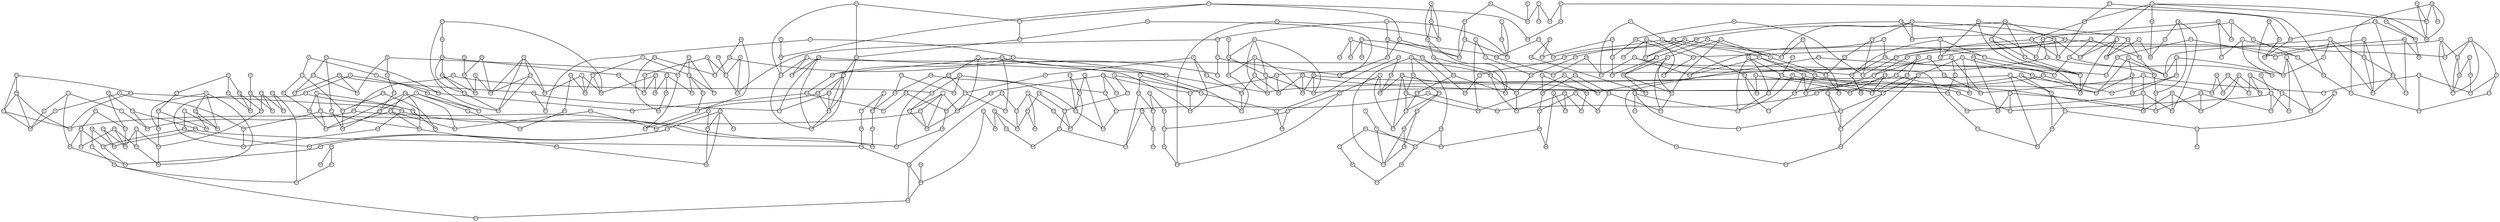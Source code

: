 graph G { 
 size = "100,100"; 
node [shape=circle, fixedsize=true, fontsize=5, height=.15];
0[ pos = "5.5,1.7" ]
1[ pos = "0.6,3.5" ]
2[ pos = "3.3,0.6" ]
3[ pos = "8.1,5.1" ]
4[ pos = "7.4,6.2" ]
5[ pos = "6.1,3" ]
6[ pos = "1.6,0.3" ]
7[ pos = "2,6.4" ]
8[ pos = "9.8,8.6" ]
9[ pos = "5.2,5.1" ]
10[ pos = "0.7,8.3" ]
11[ pos = "0.4,3.4" ]
12[ pos = "4.3,7.4" ]
13[ pos = "6.7,1.8" ]
14[ pos = "6.7,6.2" ]
15[ pos = "4.9,7.4" ]
16[ pos = "3.1,5.5" ]
17[ pos = "0.9,6.4" ]
18[ pos = "1.3,4.2" ]
19[ pos = "6.7,8.7" ]
20[ pos = "0.4,2.9" ]
21[ pos = "6.9,7.2" ]
22[ pos = "8.4,9" ]
23[ pos = "3.6,3.5" ]
24[ pos = "2.8,8.9" ]
25[ pos = "8.6,3.5" ]
26[ pos = "2.4,9" ]
27[ pos = "6.9,1.9" ]
28[ pos = "6.4,8.9" ]
29[ pos = "8.9,8.3" ]
30[ pos = "5.1,3.8" ]
31[ pos = "5.7,3.4" ]
32[ pos = "4.5,1.8" ]
33[ pos = "5.1,5.8" ]
34[ pos = "6,1.8" ]
35[ pos = "9.8,6.5" ]
36[ pos = "9.9,6.7" ]
37[ pos = "3.7,8.4" ]
38[ pos = "0.9,2.6" ]
39[ pos = "7.1,3.7" ]
40[ pos = "6.7,5.7" ]
41[ pos = "2.4,4.3" ]
42[ pos = "4.7,9.4" ]
43[ pos = "1.4,6.3" ]
44[ pos = "8.3,0.3" ]
45[ pos = "4.7,8.6" ]
46[ pos = "4.2,0.4" ]
47[ pos = "2,3.9" ]
48[ pos = "2.3,7.1" ]
49[ pos = "5,3.5" ]
50[ pos = "4.2,4.8" ]
51[ pos = "0,4.1" ]
52[ pos = "6.7,9" ]
53[ pos = "7.7,2.9" ]
54[ pos = "6.8,4.8" ]
55[ pos = "6.6,8.7" ]
56[ pos = "0.5,9.1" ]
57[ pos = "3,0.4" ]
58[ pos = "3.7,4.4" ]
59[ pos = "6.8,7.2" ]
60[ pos = "9.9,6.7" ]
61[ pos = "1,4.1" ]
62[ pos = "2.3,8.2" ]
63[ pos = "3.3,9.8" ]
64[ pos = "0.6,8.3" ]
65[ pos = "3.4,4.8" ]
66[ pos = "3.1,8.6" ]
67[ pos = "8.9,5" ]
68[ pos = "2.8,1.9" ]
69[ pos = "7.9,9.6" ]
70[ pos = "1.9,4.6" ]
71[ pos = "8.3,7.7" ]
72[ pos = "8.9,6.5" ]
73[ pos = "8.1,7.8" ]
74[ pos = "0.9,0.1" ]
75[ pos = "5,0.9" ]
76[ pos = "2,1.2" ]
77[ pos = "0.2,4.4" ]
78[ pos = "9.4,8.7" ]
79[ pos = "4.2,0" ]
80[ pos = "7,2.8" ]
81[ pos = "4.8,5.3" ]
82[ pos = "1.5,9" ]
83[ pos = "0.4,4.3" ]
84[ pos = "6.1,8.3" ]
85[ pos = "4,8" ]
86[ pos = "8.1,7.5" ]
87[ pos = "5.7,2.2" ]
88[ pos = "4.1,9.1" ]
89[ pos = "0,0.2" ]
90[ pos = "9.2,0.2" ]
91[ pos = "6.3,6.5" ]
92[ pos = "6.6,1.8" ]
93[ pos = "0.9,6.1" ]
94[ pos = "0.5,0.3" ]
95[ pos = "1.3,7.6" ]
96[ pos = "3.2,6.2" ]
97[ pos = "2.9,4.7" ]
98[ pos = "0.4,8.5" ]
99[ pos = "9,6.5" ]
100[ pos = "2.1,8.2" ]
101[ pos = "9.7,5.4" ]
102[ pos = "1,0.7" ]
103[ pos = "2.9,5.1" ]
104[ pos = "9.8,2.9" ]
105[ pos = "0.5,4.2" ]
106[ pos = "8.4,6.9" ]
107[ pos = "0.7,5" ]
108[ pos = "8.7,1.6" ]
109[ pos = "6.3,4.4" ]
110[ pos = "7.2,7.7" ]
111[ pos = "7.2,0.4" ]
112[ pos = "9.1,0.2" ]
113[ pos = "5.1,4.7" ]
114[ pos = "3.9,9.3" ]
115[ pos = "6.4,6" ]
116[ pos = "2.8,6.1" ]
117[ pos = "1.5,3.8" ]
118[ pos = "6.8,4.4" ]
119[ pos = "8.9,1.8" ]
120[ pos = "2.5,4.6" ]
121[ pos = "6.1,6.1" ]
122[ pos = "1.5,6.8" ]
123[ pos = "6.4,5.4" ]
124[ pos = "3.7,7.9" ]
125[ pos = "5.1,0.9" ]
126[ pos = "0.8,2.3" ]
127[ pos = "1.3,9.9" ]
128[ pos = "7.7,1.6" ]
129[ pos = "9.8,1.7" ]
130[ pos = "6.1,6.2" ]
131[ pos = "7.7,8.9" ]
132[ pos = "7.6,4.4" ]
133[ pos = "2.7,9.6" ]
134[ pos = "4,6.8" ]
135[ pos = "1.5,1.8" ]
136[ pos = "1.5,7.6" ]
137[ pos = "3.1,8.2" ]
138[ pos = "9.6,4.7" ]
139[ pos = "8.9,3.3" ]
140[ pos = "2.7,4" ]
141[ pos = "9.4,3.5" ]
142[ pos = "6.3,5.9" ]
143[ pos = "8.7,4.1" ]
144[ pos = "7.5,3.7" ]
145[ pos = "5.8,8.9" ]
146[ pos = "0,8.7" ]
147[ pos = "7.8,2.8" ]
148[ pos = "8.4,5.8" ]
149[ pos = "2.4,7.6" ]
150[ pos = "7.8,3.9" ]
151[ pos = "4.6,4.5" ]
152[ pos = "6.7,7.8" ]
153[ pos = "2.8,1.6" ]
154[ pos = "7.7,1.7" ]
155[ pos = "0.1,5.6" ]
156[ pos = "0.9,9.6" ]
157[ pos = "4.4,7.2" ]
158[ pos = "0.7,3.1" ]
159[ pos = "6.5,8.3" ]
160[ pos = "2,7.5" ]
161[ pos = "2.4,2" ]
162[ pos = "6.3,0.2" ]
163[ pos = "0,9.9" ]
164[ pos = "1.2,2.5" ]
165[ pos = "7.5,9.1" ]
166[ pos = "1.6,7.4" ]
167[ pos = "3.6,3.6" ]
168[ pos = "5.2,1.6" ]
169[ pos = "5.2,8.1" ]
170[ pos = "8.5,5.3" ]
171[ pos = "3.8,9.4" ]
172[ pos = "0.1,8.2" ]
173[ pos = "1.9,0.9" ]
174[ pos = "6.5,8.4" ]
175[ pos = "4.4,8.5" ]
176[ pos = "6,6.8" ]
177[ pos = "5.8,7.5" ]
178[ pos = "2.2,5.8" ]
179[ pos = "7.4,3.5" ]
180[ pos = "8.3,0.1" ]
181[ pos = "2.6,5.2" ]
182[ pos = "7.5,1.4" ]
183[ pos = "8.8,7.9" ]
184[ pos = "3.1,9.2" ]
185[ pos = "1.3,1.6" ]
186[ pos = "4.5,5.1" ]
187[ pos = "6.3,9.9" ]
188[ pos = "3.3,8.2" ]
189[ pos = "0.8,5" ]
190[ pos = "6.6,0.4" ]
191[ pos = "3.5,7.8" ]
192[ pos = "7.2,9.3" ]
193[ pos = "0.5,9.4" ]
194[ pos = "5.2,3.1" ]
195[ pos = "8.1,8.7" ]
196[ pos = "3.3,5.9" ]
197[ pos = "9.1,6" ]
198[ pos = "7.4,7.9" ]
199[ pos = "9.2,0.5" ]
200[ pos = "7.1,0.5" ]
201[ pos = "7.3,6.9" ]
202[ pos = "0.8,3.6" ]
203[ pos = "2,9.3" ]
204[ pos = "1.8,2.8" ]
205[ pos = "4.3,3.7" ]
206[ pos = "3.2,7.8" ]
207[ pos = "6.7,5.6" ]
208[ pos = "2.4,7.3" ]
209[ pos = "0.2,7.6" ]
210[ pos = "0.4,8.4" ]
211[ pos = "1.5,8.9" ]
212[ pos = "4.3,0.7" ]
213[ pos = "0.2,6.9" ]
214[ pos = "3.8,4.6" ]
215[ pos = "2.6,6.2" ]
216[ pos = "0.3,0" ]
217[ pos = "8.3,1.1" ]
218[ pos = "8.8,0.3" ]
219[ pos = "0.4,5.9" ]
220[ pos = "8.3,4.7" ]
221[ pos = "4.8,6.7" ]
222[ pos = "7.7,1.5" ]
223[ pos = "2.3,0.1" ]
224[ pos = "4,7.7" ]
225[ pos = "2.9,9.7" ]
226[ pos = "6.1,9.7" ]
227[ pos = "8.6,5.7" ]
228[ pos = "0.4,4" ]
229[ pos = "2.6,9.4" ]
230[ pos = "8.6,0.5" ]
231[ pos = "5.6,8.9" ]
232[ pos = "0.5,9.1" ]
233[ pos = "0,4.5" ]
234[ pos = "9.4,5.6" ]
235[ pos = "0.4,7.7" ]
236[ pos = "5.5,5.2" ]
237[ pos = "4.4,8.5" ]
238[ pos = "2,1.9" ]
239[ pos = "8.6,6" ]
240[ pos = "9.7,6.8" ]
241[ pos = "0.9,1" ]
242[ pos = "6.5,9.6" ]
243[ pos = "1.9,2.1" ]
244[ pos = "3.6,9.8" ]
245[ pos = "1.5,7.5" ]
246[ pos = "0.3,2.4" ]
247[ pos = "6.4,6" ]
248[ pos = "1.5,1.7" ]
249[ pos = "0.5,1" ]
250[ pos = "7.3,1" ]
251[ pos = "3.9,8.1" ]
252[ pos = "1.4,3.6" ]
253[ pos = "6.6,8.6" ]
254[ pos = "5.5,0.4" ]
255[ pos = "9.9,0.4" ]
256[ pos = "7.2,0.8" ]
257[ pos = "1.5,3.7" ]
258[ pos = "0.4,3.4" ]
259[ pos = "1,9.3" ]
260[ pos = "3.2,2.6" ]
261[ pos = "2,3.5" ]
262[ pos = "0.2,8.4" ]
263[ pos = "4.7,1.7" ]
264[ pos = "5.3,5.3" ]
265[ pos = "7.9,7.9" ]
266[ pos = "1.5,1.9" ]
267[ pos = "6,2.9" ]
268[ pos = "5.5,7.8" ]
269[ pos = "1.6,6.2" ]
270[ pos = "8.2,1.5" ]
271[ pos = "6.7,5.5" ]
272[ pos = "2.3,3.4" ]
273[ pos = "4.4,8" ]
274[ pos = "6.8,0.7" ]
275[ pos = "2.5,5.3" ]
276[ pos = "8.5,4.5" ]
277[ pos = "4,8.7" ]
278[ pos = "8.1,8.8" ]
279[ pos = "0.4,3.5" ]
280[ pos = "4.1,3.6" ]
281[ pos = "1.4,5.6" ]
282[ pos = "5.5,2.6" ]
283[ pos = "3.7,6.2" ]
284[ pos = "0.4,0.5" ]
285[ pos = "7.6,8.6" ]
286[ pos = "2,4.3" ]
287[ pos = "9.3,9.6" ]
288[ pos = "7.7,9" ]
289[ pos = "2.8,9.8" ]
290[ pos = "9.7,0.5" ]
291[ pos = "0.3,8.2" ]
292[ pos = "0.2,4.3" ]
293[ pos = "6.9,8.3" ]
294[ pos = "8.3,2.5" ]
295[ pos = "7,2.4" ]
296[ pos = "6.1,3.6" ]
297[ pos = "3.2,6.8" ]
298[ pos = "6.2,2.2" ]
299[ pos = "8.2,1.8" ]
300[ pos = "2.7,5.9" ]
301[ pos = "5.7,0" ]
302[ pos = "0.2,0.2" ]
303[ pos = "9.6,3.2" ]
304[ pos = "9.2,7.6" ]
305[ pos = "3,4.1" ]
306[ pos = "3.3,8.5" ]
307[ pos = "7.5,3.5" ]
308[ pos = "2.8,9.6" ]
309[ pos = "7,1.2" ]
310[ pos = "2.2,4.1" ]
311[ pos = "8.8,3.5" ]
312[ pos = "2.9,7.3" ]
313[ pos = "5.6,4.4" ]
314[ pos = "9.5,3.8" ]
315[ pos = "6.2,2.2" ]
316[ pos = "9.7,7.1" ]
317[ pos = "2.2,5.2" ]
318[ pos = "7.4,7" ]
319[ pos = "3.6,1.8" ]
320[ pos = "9.8,6.6" ]
321[ pos = "1.2,3.1" ]
322[ pos = "0.3,8.7" ]
323[ pos = "6.6,3.1" ]
324[ pos = "8.4,3.7" ]
325[ pos = "9.5,5.8" ]
326[ pos = "3,8.4" ]
327[ pos = "4.5,5.9" ]
328[ pos = "0.9,0.1" ]
329[ pos = "5.5,0.4" ]
330[ pos = "9.2,1.8" ]
331[ pos = "7.8,4.1" ]
332[ pos = "4.1,5.3" ]
333[ pos = "9.3,1.5" ]
334[ pos = "2.3,2.9" ]
335[ pos = "8.6,7.4" ]
336[ pos = "4.7,9.8" ]
337[ pos = "0.5,5" ]
338[ pos = "8.5,2.4" ]
339[ pos = "3.4,2.1" ]
340[ pos = "1.3,2.9" ]
341[ pos = "7.9,9.5" ]
342[ pos = "6.5,7.7" ]
343[ pos = "5.4,2.6" ]
344[ pos = "3,6.2" ]
345[ pos = "3,2.2" ]
346[ pos = "3.2,6.1" ]
347[ pos = "6.4,7.3" ]
348[ pos = "1.4,0.9" ]
349[ pos = "8.9,8.9" ]
350[ pos = "9.1,2.7" ]
351[ pos = "6.3,9" ]
352[ pos = "2.5,2.1" ]
353[ pos = "9.3,1" ]
354[ pos = "4.5,2.7" ]
355[ pos = "3.2,1" ]
356[ pos = "0.8,6.3" ]
357[ pos = "0.5,2.6" ]
358[ pos = "4,1.1" ]
359[ pos = "5.2,2.3" ]
360[ pos = "7.3,3.5" ]
361[ pos = "4.5,0.5" ]
362[ pos = "9.6,6.1" ]
363[ pos = "7.9,1" ]
364[ pos = "7.1,2" ]
365[ pos = "9.9,1.4" ]
366[ pos = "4.7,1.5" ]
367[ pos = "0.4,7.2" ]
368[ pos = "3.6,9.7" ]
369[ pos = "3.4,3.3" ]
370[ pos = "2.4,1.8" ]
371[ pos = "4.3,8.5" ]
372[ pos = "3.4,4.8" ]
373[ pos = "1.1,2.6" ]
374[ pos = "5.9,6.3" ]
375[ pos = "4.9,3.3" ]
376[ pos = "9.8,9.5" ]
377[ pos = "9,4.6" ]
378[ pos = "5.6,6.9" ]
379[ pos = "5.6,7.9" ]
380[ pos = "8.9,0.8" ]
381[ pos = "9.3,8.8" ]
382[ pos = "7.5,9.8" ]
383[ pos = "6,6.3" ]
384[ pos = "4.7,4.7" ]
385[ pos = "9.6,7.2" ]
386[ pos = "6.5,9.1" ]
387[ pos = "0.9,9.9" ]
388[ pos = "3.9,2" ]
389[ pos = "2.6,5" ]
390[ pos = "8.3,7.5" ]
391[ pos = "3.5,3.4" ]
392[ pos = "2.2,2.6" ]
393[ pos = "8,7.9" ]
394[ pos = "4.7,8.9" ]
395[ pos = "1,3.7" ]
396[ pos = "4.9,0.4" ]
397[ pos = "2.5,2.4" ]
398[ pos = "5.4,3.8" ]
399[ pos = "8.7,0.1" ]
400[ pos = "8.5,8.3" ]
401[ pos = "2.5,0.2" ]
402[ pos = "2.6,3.4" ]
403[ pos = "0.2,6.5" ]
404[ pos = "5.4,8" ]
405[ pos = "6.7,9" ]
406[ pos = "0.7,5.5" ]
407[ pos = "7.6,3" ]
408[ pos = "3.3,0.8" ]
409[ pos = "6.1,8" ]
410[ pos = "9.7,7.1" ]
411[ pos = "6.9,4.6" ]
412[ pos = "2.7,4.7" ]
413[ pos = "7,8.1" ]
414[ pos = "8.5,0.9" ]
415[ pos = "3.5,2.2" ]
416[ pos = "9.2,1.2" ]
417[ pos = "2.4,7" ]
418[ pos = "4.7,7.8" ]
419[ pos = "3.5,5.3" ]
420[ pos = "1,5.5" ]
421[ pos = "9.5,1.8" ]
422[ pos = "1,7.1" ]
423[ pos = "4.8,4.3" ]
424[ pos = "8,0.9" ]
425[ pos = "7.5,2.9" ]
426[ pos = "3.2,4.5" ]
427[ pos = "2.8,6" ]
428[ pos = "9.2,5" ]
429[ pos = "9.3,7.7" ]
430[ pos = "6,2.8" ]
431[ pos = "5.1,0.4" ]
432[ pos = "4.1,2.7" ]
433[ pos = "7.5,4" ]
434[ pos = "0.6,6.2" ]
435[ pos = "9.3,1.6" ]
436[ pos = "1.7,8.9" ]
437[ pos = "3.4,7.9" ]
438[ pos = "1.2,3.4" ]
439[ pos = "7.4,4.4" ]
440[ pos = "4.3,5" ]
441[ pos = "7.4,7.6" ]
442[ pos = "9.5,0.2" ]
443[ pos = "8.8,3.9" ]
444[ pos = "0.4,8.1" ]
445[ pos = "1.6,6.4" ]
446[ pos = "6.2,1.9" ]
447[ pos = "6.9,5.5" ]
448[ pos = "4.6,4.4" ]
449[ pos = "9.5,0.4" ]
450[ pos = "0.6,4" ]
451[ pos = "2.1,7.6" ]
452[ pos = "8.1,0.7" ]
453[ pos = "0.7,9.4" ]
454[ pos = "4.2,8.2" ]
455[ pos = "9,3.7" ]
456[ pos = "8.4,1.6" ]
457[ pos = "6.5,3.1" ]
458[ pos = "7,0.5" ]
459[ pos = "7,7.5" ]
460[ pos = "8.7,3.8" ]
461[ pos = "3.9,0.1" ]
462[ pos = "5.7,0.8" ]
463[ pos = "5.6,0.3" ]
464[ pos = "0.4,0.3" ]
465[ pos = "0.8,6.3" ]
466[ pos = "9.5,8.1" ]
467[ pos = "3.9,7.7" ]
468[ pos = "4,4.6" ]
469[ pos = "2.3,3.4" ]
470[ pos = "8,1.3" ]
471[ pos = "7.2,6.4" ]
472[ pos = "3,8.9" ]
473[ pos = "9.5,5.2" ]
474[ pos = "9.5,6.5" ]
475[ pos = "2.7,3.4" ]
476[ pos = "5.5,6.7" ]
477[ pos = "3.5,1.2" ]
478[ pos = "2.7,4.3" ]
479[ pos = "6.8,8.4" ]
480[ pos = "4.6,2.8" ]
481[ pos = "4.7,9.3" ]
482[ pos = "0.9,8.6" ]
483[ pos = "7,4.9" ]
484[ pos = "8.4,9.3" ]
485[ pos = "8.4,6.5" ]
486[ pos = "5.9,0.8" ]
487[ pos = "8.1,4.1" ]
488[ pos = "9.7,2.9" ]
489[ pos = "9.3,4.4" ]
490[ pos = "4.6,7.3" ]
491[ pos = "7.8,0.2" ]
492[ pos = "4,6.5" ]
493[ pos = "1.4,1.9" ]
494[ pos = "6,3.4" ]
495[ pos = "0.3,5.8" ]
496[ pos = "6.2,0.2" ]
497[ pos = "5.2,7.1" ]
498[ pos = "4,2.2" ]
499[ pos = "7.3,2.5" ]
500[ pos = "6.8,0.9" ]
501[ pos = "4.2,2.7" ]
502[ pos = "1.7,7.5" ]
503[ pos = "2,6.6" ]
504[ pos = "0.4,1.3" ]
505[ pos = "6.3,0.3" ]
506[ pos = "8.6,9.3" ]
507[ pos = "0.5,7.8" ]
508[ pos = "5.9,7.1" ]
509[ pos = "5,1.9" ]
510[ pos = "0.6,0.5" ]
511[ pos = "7.8,6.8" ]
512[ pos = "0.8,8.2" ]
513[ pos = "9.2,4.8" ]
514[ pos = "0.4,6.5" ]
515[ pos = "2.5,7.2" ]
516[ pos = "2.6,6.7" ]
517[ pos = "5.1,9.5" ]
518[ pos = "9.5,7.1" ]
519[ pos = "6.1,9.9" ]
520[ pos = "3.7,7.6" ]
521[ pos = "0.2,7.5" ]
522[ pos = "7,5.9" ]
523[ pos = "0.6,2.9" ]
524[ pos = "3.1,5.6" ]
525[ pos = "0,8.9" ]
526[ pos = "6.1,3" ]
527[ pos = "5.7,6.9" ]
528[ pos = "1.2,4.9" ]
529[ pos = "7,6.9" ]
530[ pos = "6.6,9.5" ]
531[ pos = "4.1,4.4" ]
532[ pos = "6.3,4.5" ]
533[ pos = "3.9,1" ]
534[ pos = "6.8,0.1" ]
535[ pos = "0.9,0.5" ]
536[ pos = "7.7,6.4" ]
537[ pos = "3.3,9.9" ]
538[ pos = "2.3,3.9" ]
539[ pos = "2.8,0.6" ]
540[ pos = "9.5,8.1" ]
541[ pos = "9.5,0.8" ]
542[ pos = "6.3,0.5" ]
543[ pos = "3,7.6" ]
544[ pos = "0.6,0" ]
545[ pos = "9.7,2.5" ]
546[ pos = "9.5,9" ]
547[ pos = "6.9,1" ]
548[ pos = "3.5,0.9" ]
549[ pos = "2,0.4" ]
550[ pos = "6.2,8.2" ]
551[ pos = "6.1,9.1" ]
552[ pos = "9.8,9.4" ]
553[ pos = "9.1,7.3" ]
554[ pos = "3.3,7.1" ]
555[ pos = "8,8" ]
556[ pos = "5.2,2.7" ]
557[ pos = "8.9,6.8" ]
558[ pos = "3.2,7.1" ]
559[ pos = "9.6,9.1" ]
560[ pos = "7.1,9.3" ]
561[ pos = "1.6,1.8" ]
562[ pos = "8.3,8.5" ]
563[ pos = "8.1,7.1" ]
564[ pos = "4.6,5.3" ]
565[ pos = "7.5,0.8" ]
566[ pos = "3.5,8.8" ]
567[ pos = "0,8.5" ]
568[ pos = "8.3,9.1" ]
569[ pos = "5.9,6.8" ]
570[ pos = "6.2,9.1" ]
571[ pos = "0.1,6.7" ]
572[ pos = "1.8,9" ]
573[ pos = "3.5,0.3" ]
574[ pos = "1.3,3.1" ]
575[ pos = "9.4,8.4" ]
576[ pos = "2.4,6.2" ]
577[ pos = "5.4,5.9" ]
578[ pos = "4.7,3.5" ]
579[ pos = "3,9.4" ]
580[ pos = "4.1,5.7" ]
581[ pos = "5.4,2.8" ]
582[ pos = "4.6,5.4" ]
583[ pos = "1.4,8.1" ]
584[ pos = "4.5,7.3" ]
585[ pos = "0.1,6" ]
586[ pos = "1.6,0.2" ]
587[ pos = "7.9,8.6" ]
588[ pos = "4.4,1.4" ]
589[ pos = "8.9,5.7" ]
590[ pos = "9.7,3.5" ]
591[ pos = "9.3,2.1" ]
592[ pos = "9.7,4.8" ]
593[ pos = "3.2,9.7" ]
594[ pos = "3.5,6.3" ]
595[ pos = "4.3,7.6" ]
596[ pos = "2,9.7" ]
597[ pos = "0.5,1.8" ]
598[ pos = "5.2,7.1" ]
599[ pos = "9.9,4.9" ]
0--34;
0--168;
1--158;
1--202;
1--279;
2--57;
2--408;
2--573;
3--170;
3--220;
4--471;
4--522;
4--536;
5--267;
5--457;
5--494;
5--526;
6--348;
6--549;
6--586;
7--445;
7--503;
7--576;
8--78;
9--81;
9--113;
9--264;
10--64;
10--482;
10--512;
11--258;
11--279;
12--584;
12--595;
13--27;
13--92;
13--309;
14--91;
14--115;
14--247;
14--522;
15--268;
15--418;
15--490;
15--497;
15--598;
16--103;
16--419;
16--524;
17--43;
17--356;
17--422;
17--465;
18--61;
18--117;
18--286;
18--528;
19--52;
19--55;
19--405;
20--357;
20--523;
21--59;
21--459;
21--529;
22--278;
22--568;
23--167;
23--391;
24--26;
24--472;
25--311;
25--324;
25--460;
26--62;
26--203;
26--229;
27--364;
28--55;
28--351;
29--183;
29--349;
29--400;
29--575;
30--49;
30--398;
30--423;
31--194;
31--398;
31--494;
32--263;
32--388;
33--264;
33--327;
33--577;
34--446;
35--320;
35--474;
36--60;
36--240;
36--320;
37--251;
37--277;
37--306;
38--126;
38--357;
38--373;
39--118;
39--323;
39--360;
40--115;
40--207;
40--247;
40--522;
41--120;
41--310;
41--478;
42--336;
42--481;
42--517;
43--445;
44--180;
44--230;
44--452;
44--491;
45--169;
45--175;
45--237;
45--394;
46--79;
46--212;
47--117;
47--261;
47--310;
48--417;
49--375;
50--151;
50--440;
50--468;
51--292;
52--386;
52--405;
52--560;
53--147;
53--407;
54--411;
54--483;
55--253;
56--193;
56--232;
56--322;
57--539;
58--214;
59--347;
60--240;
60--320;
61--395;
61--450;
62--100;
62--149;
62--326;
63--244;
63--537;
63--593;
64--210;
64--444;
65--214;
65--372;
65--419;
65--426;
66--306;
66--326;
66--472;
67--170;
67--428;
68--153;
68--345;
68--352;
69--341;
69--382;
70--286;
71--73;
71--390;
72--99;
72--485;
72--557;
73--393;
74--328;
74--535;
74--544;
74--586;
75--125;
75--366;
75--396;
76--173;
76--238;
77--233;
77--292;
77--337;
78--381;
78--575;
79--461;
80--295;
80--323;
81--564;
82--211;
82--259;
83--105;
83--292;
84--145;
84--550;
85--224;
85--251;
85--454;
86--390;
86--563;
87--282;
87--298;
87--315;
88--114;
88--277;
88--481;
89--302;
90--112;
90--199;
90--442;
91--176;
91--383;
92--446;
93--356;
93--420;
93--465;
94--464;
94--544;
95--136;
95--422;
95--583;
96--344;
96--346;
96--594;
97--103;
97--412;
97--426;
98--210;
98--322;
99--197;
99--474;
100--436;
100--451;
100--583;
101--234;
101--473;
102--241;
102--348;
102--535;
103--181;
103--389;
104--488;
105--228;
105--450;
106--335;
106--485;
106--557;
106--563;
107--189;
107--337;
107--406;
108--119;
108--456;
109--118;
109--296;
109--313;
109--532;
110--198;
110--441;
110--459;
111--200;
111--491;
112--218;
113--313;
113--384;
114--171;
115--142;
115--247;
116--215;
116--344;
116--427;
117--257;
118--411;
119--330;
120--412;
121--130;
121--142;
122--166;
122--422;
122--445;
123--236;
123--271;
124--191;
124--251;
124--467;
125--168;
125--431;
125--462;
126--597;
127--387;
127--596;
128--154;
128--222;
129--365;
129--421;
130--383;
131--285;
131--288;
132--331;
132--439;
133--229;
133--308;
134--157;
134--492;
134--554;
135--248;
135--266;
135--561;
136--245;
136--583;
137--188;
137--326;
138--513;
138--592;
139--311;
139--350;
140--305;
140--475;
140--478;
140--538;
141--314;
141--455;
141--590;
142--247;
143--276;
143--443;
144--307;
144--433;
145--231;
145--551;
146--322;
146--525;
146--567;
147--294;
148--227;
148--239;
149--208;
149--451;
150--331;
150--433;
151--384;
151--448;
152--159;
152--342;
152--413;
152--459;
153--355;
154--299;
154--364;
155--495;
156--387;
156--453;
157--584;
158--321;
158--523;
159--174;
159--550;
160--451;
160--502;
161--238;
161--352;
161--370;
162--496;
162--505;
163--193;
164--373;
164--493;
165--192;
165--288;
166--245;
166--502;
167--280;
167--305;
168--509;
169--231;
169--404;
169--418;
170--227;
171--368;
172--262;
172--291;
173--348;
173--549;
174--253;
175--237;
175--371;
176--569;
177--268;
177--508;
178--275;
178--576;
179--307;
179--360;
180--399;
180--491;
181--275;
181--389;
182--222;
182--250;
183--304;
183--335;
184--472;
184--579;
185--248;
185--348;
185--597;
186--384;
186--440;
186--564;
187--242;
187--519;
188--306;
188--437;
189--528;
190--274;
190--505;
190--534;
190--542;
191--437;
191--520;
192--382;
192--560;
193--232;
193--453;
194--375;
194--581;
195--278;
195--562;
195--587;
196--346;
196--524;
197--325;
197--589;
198--265;
198--413;
199--380;
199--449;
200--256;
200--458;
201--318;
201--471;
201--529;
202--395;
202--450;
203--572;
203--596;
204--340;
204--392;
205--280;
205--531;
205--578;
206--437;
206--543;
207--271;
208--515;
209--235;
209--521;
210--262;
210--291;
211--436;
211--482;
212--361;
212--533;
213--367;
213--571;
214--372;
214--468;
215--516;
215--576;
216--302;
216--544;
217--414;
217--424;
217--470;
218--230;
218--399;
219--406;
219--434;
219--495;
220--276;
221--497;
221--598;
222--470;
223--401;
223--549;
224--467;
224--595;
225--289;
225--308;
225--593;
226--519;
226--551;
227--589;
228--279;
228--450;
230--414;
231--517;
232--322;
234--325;
235--507;
236--264;
237--371;
238--243;
238--370;
238--561;
239--485;
240--316;
240--410;
241--249;
242--530;
243--392;
244--368;
246--357;
249--284;
249--504;
249--510;
250--256;
250--309;
250--565;
252--257;
252--438;
253--479;
254--329;
254--431;
254--462;
254--463;
255--290;
256--547;
257--261;
258--279;
259--453;
260--345;
260--369;
260--415;
261--272;
261--469;
262--291;
262--567;
263--366;
263--509;
265--393;
266--493;
267--430;
267--526;
268--379;
268--404;
269--281;
269--445;
270--456;
270--470;
271--447;
272--334;
272--402;
272--469;
272--538;
273--418;
273--454;
273--595;
274--458;
274--500;
275--317;
276--377;
276--487;
277--371;
280--432;
281--420;
282--343;
282--430;
283--492;
283--580;
283--594;
284--464;
284--510;
285--587;
286--310;
287--376;
287--506;
288--341;
290--449;
290--541;
291--444;
293--413;
293--479;
294--338;
295--364;
295--499;
296--494;
297--516;
297--558;
297--594;
298--315;
298--430;
298--446;
299--338;
299--456;
300--427;
300--524;
301--463;
301--496;
302--464;
303--488;
303--590;
304--429;
304--553;
305--426;
306--566;
307--407;
308--579;
309--547;
310--538;
311--455;
312--515;
312--543;
312--558;
313--398;
314--489;
315--430;
315--446;
316--385;
316--410;
318--441;
318--511;
319--339;
319--388;
319--477;
321--438;
321--574;
323--457;
324--487;
325--362;
327--492;
327--580;
327--582;
328--535;
328--544;
328--586;
329--431;
329--462;
329--463;
330--435;
330--591;
331--433;
331--487;
332--419;
332--440;
332--580;
333--416;
333--435;
334--392;
334--469;
335--390;
335--553;
338--350;
339--345;
339--415;
340--373;
340--574;
341--484;
342--347;
342--409;
343--359;
343--581;
347--508;
349--381;
349--506;
350--488;
350--545;
351--386;
351--570;
352--397;
353--380;
353--416;
353--541;
354--480;
354--501;
355--408;
356--434;
356--465;
357--523;
358--533;
358--588;
359--509;
361--396;
362--474;
363--424;
363--470;
363--565;
366--588;
367--422;
367--521;
369--391;
369--475;
371--454;
372--419;
372--426;
374--383;
374--569;
374--577;
375--480;
375--578;
376--552;
377--489;
377--513;
378--476;
378--497;
378--527;
378--598;
379--404;
379--409;
380--414;
381--546;
385--410;
385--518;
386--405;
386--530;
388--498;
389--412;
392--397;
393--555;
394--481;
395--438;
396--431;
400--555;
400--562;
401--539;
402--469;
402--475;
403--514;
403--571;
403--585;
405--560;
406--420;
407--425;
408--548;
409--550;
411--439;
414--452;
417--503;
417--515;
417--516;
421--435;
423--448;
424--452;
425--499;
428--473;
428--513;
429--466;
429--540;
432--498;
432--501;
433--439;
434--465;
434--514;
436--572;
442--449;
443--455;
443--460;
444--507;
447--483;
448--531;
457--526;
461--573;
462--486;
466--540;
466--575;
467--520;
468--531;
469--538;
473--592;
477--548;
480--556;
484--506;
484--568;
486--542;
488--545;
490--584;
494--526;
495--585;
497--598;
500--547;
504--597;
505--542;
508--527;
510--535;
511--536;
511--563;
512--583;
518--553;
520--554;
527--569;
533--548;
540--575;
545--591;
546--559;
551--570;
552--559;
553--557;
554--558;
555--562;
556--581;
564--582;
592--599;
}